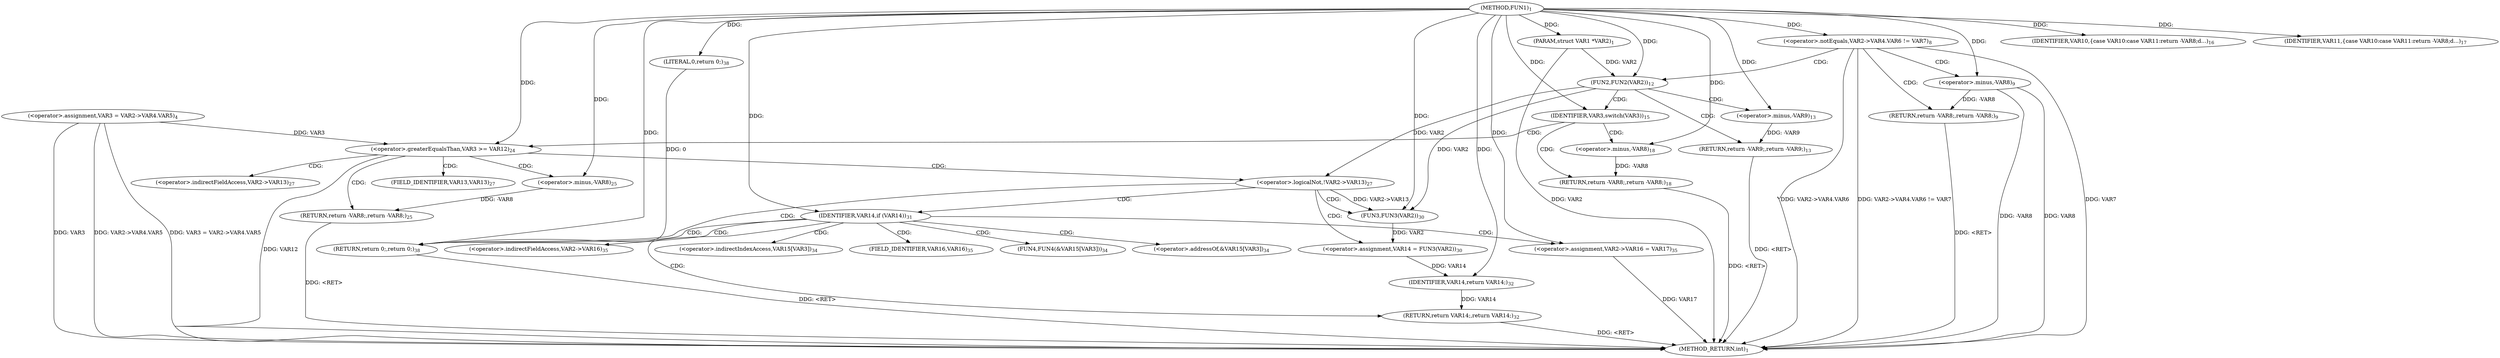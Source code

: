 digraph "FUN1" {  
"8" [label = <(METHOD,FUN1)<SUB>1</SUB>> ]
"86" [label = <(METHOD_RETURN,int)<SUB>1</SUB>> ]
"9" [label = <(PARAM,struct VAR1 *VAR2)<SUB>1</SUB>> ]
"12" [label = <(&lt;operator&gt;.assignment,VAR3 = VAR2-&gt;VAR4.VAR5)<SUB>4</SUB>> ]
"84" [label = <(RETURN,return 0;,return 0;)<SUB>38</SUB>> ]
"20" [label = <(&lt;operator&gt;.notEquals,VAR2-&gt;VAR4.VAR6 != VAR7)<SUB>8</SUB>> ]
"32" [label = <(FUN2,FUN2(VAR2))<SUB>12</SUB>> ]
"39" [label = <(IDENTIFIER,VAR3,switch(VAR3))<SUB>15</SUB>> ]
"51" [label = <(&lt;operator&gt;.greaterEqualsThan,VAR3 &gt;= VAR12)<SUB>24</SUB>> ]
"59" [label = <(&lt;operator&gt;.logicalNot,!VAR2-&gt;VAR13)<SUB>27</SUB>> ]
"85" [label = <(LITERAL,0,return 0;)<SUB>38</SUB>> ]
"28" [label = <(RETURN,return -VAR8;,return -VAR8;)<SUB>9</SUB>> ]
"35" [label = <(RETURN,return -VAR9;,return -VAR9;)<SUB>13</SUB>> ]
"42" [label = <(IDENTIFIER,VAR10,{
	case VAR10:
	case VAR11:
		return -VAR8;

	d...)<SUB>16</SUB>> ]
"44" [label = <(IDENTIFIER,VAR11,{
	case VAR10:
	case VAR11:
		return -VAR8;

	d...)<SUB>17</SUB>> ]
"45" [label = <(RETURN,return -VAR8;,return -VAR8;)<SUB>18</SUB>> ]
"55" [label = <(RETURN,return -VAR8;,return -VAR8;)<SUB>25</SUB>> ]
"65" [label = <(&lt;operator&gt;.assignment,VAR14 = FUN3(VAR2))<SUB>30</SUB>> ]
"74" [label = <(FUN4,FUN4(&amp;VAR15[VAR3]))<SUB>34</SUB>> ]
"79" [label = <(&lt;operator&gt;.assignment,VAR2-&gt;VAR16 = VAR17)<SUB>35</SUB>> ]
"29" [label = <(&lt;operator&gt;.minus,-VAR8)<SUB>9</SUB>> ]
"36" [label = <(&lt;operator&gt;.minus,-VAR9)<SUB>13</SUB>> ]
"46" [label = <(&lt;operator&gt;.minus,-VAR8)<SUB>18</SUB>> ]
"56" [label = <(&lt;operator&gt;.minus,-VAR8)<SUB>25</SUB>> ]
"70" [label = <(IDENTIFIER,VAR14,if (VAR14))<SUB>31</SUB>> ]
"67" [label = <(FUN3,FUN3(VAR2))<SUB>30</SUB>> ]
"72" [label = <(RETURN,return VAR14;,return VAR14;)<SUB>32</SUB>> ]
"73" [label = <(IDENTIFIER,VAR14,return VAR14;)<SUB>32</SUB>> ]
"60" [label = <(&lt;operator&gt;.indirectFieldAccess,VAR2-&gt;VAR13)<SUB>27</SUB>> ]
"62" [label = <(FIELD_IDENTIFIER,VAR13,VAR13)<SUB>27</SUB>> ]
"75" [label = <(&lt;operator&gt;.addressOf,&amp;VAR15[VAR3])<SUB>34</SUB>> ]
"80" [label = <(&lt;operator&gt;.indirectFieldAccess,VAR2-&gt;VAR16)<SUB>35</SUB>> ]
"76" [label = <(&lt;operator&gt;.indirectIndexAccess,VAR15[VAR3])<SUB>34</SUB>> ]
"82" [label = <(FIELD_IDENTIFIER,VAR16,VAR16)<SUB>35</SUB>> ]
  "28" -> "86"  [ label = "DDG: &lt;RET&gt;"] 
  "35" -> "86"  [ label = "DDG: &lt;RET&gt;"] 
  "84" -> "86"  [ label = "DDG: &lt;RET&gt;"] 
  "45" -> "86"  [ label = "DDG: &lt;RET&gt;"] 
  "55" -> "86"  [ label = "DDG: &lt;RET&gt;"] 
  "72" -> "86"  [ label = "DDG: &lt;RET&gt;"] 
  "9" -> "86"  [ label = "DDG: VAR2"] 
  "12" -> "86"  [ label = "DDG: VAR3"] 
  "12" -> "86"  [ label = "DDG: VAR2-&gt;VAR4.VAR5"] 
  "12" -> "86"  [ label = "DDG: VAR3 = VAR2-&gt;VAR4.VAR5"] 
  "20" -> "86"  [ label = "DDG: VAR2-&gt;VAR4.VAR6"] 
  "20" -> "86"  [ label = "DDG: VAR2-&gt;VAR4.VAR6 != VAR7"] 
  "29" -> "86"  [ label = "DDG: VAR8"] 
  "29" -> "86"  [ label = "DDG: -VAR8"] 
  "20" -> "86"  [ label = "DDG: VAR7"] 
  "79" -> "86"  [ label = "DDG: VAR17"] 
  "51" -> "86"  [ label = "DDG: VAR12"] 
  "8" -> "9"  [ label = "DDG: "] 
  "85" -> "84"  [ label = "DDG: 0"] 
  "8" -> "84"  [ label = "DDG: "] 
  "8" -> "39"  [ label = "DDG: "] 
  "8" -> "85"  [ label = "DDG: "] 
  "8" -> "20"  [ label = "DDG: "] 
  "29" -> "28"  [ label = "DDG: -VAR8"] 
  "9" -> "32"  [ label = "DDG: VAR2"] 
  "8" -> "32"  [ label = "DDG: "] 
  "36" -> "35"  [ label = "DDG: -VAR9"] 
  "8" -> "42"  [ label = "DDG: "] 
  "8" -> "44"  [ label = "DDG: "] 
  "46" -> "45"  [ label = "DDG: -VAR8"] 
  "12" -> "51"  [ label = "DDG: VAR3"] 
  "8" -> "51"  [ label = "DDG: "] 
  "56" -> "55"  [ label = "DDG: -VAR8"] 
  "32" -> "59"  [ label = "DDG: VAR2"] 
  "67" -> "65"  [ label = "DDG: VAR2"] 
  "8" -> "79"  [ label = "DDG: "] 
  "8" -> "70"  [ label = "DDG: "] 
  "8" -> "29"  [ label = "DDG: "] 
  "8" -> "36"  [ label = "DDG: "] 
  "8" -> "46"  [ label = "DDG: "] 
  "8" -> "56"  [ label = "DDG: "] 
  "32" -> "67"  [ label = "DDG: VAR2"] 
  "59" -> "67"  [ label = "DDG: VAR2-&gt;VAR13"] 
  "8" -> "67"  [ label = "DDG: "] 
  "73" -> "72"  [ label = "DDG: VAR14"] 
  "65" -> "73"  [ label = "DDG: VAR14"] 
  "8" -> "73"  [ label = "DDG: "] 
  "20" -> "32"  [ label = "CDG: "] 
  "20" -> "28"  [ label = "CDG: "] 
  "20" -> "29"  [ label = "CDG: "] 
  "32" -> "36"  [ label = "CDG: "] 
  "32" -> "35"  [ label = "CDG: "] 
  "32" -> "39"  [ label = "CDG: "] 
  "39" -> "51"  [ label = "CDG: "] 
  "39" -> "46"  [ label = "CDG: "] 
  "39" -> "45"  [ label = "CDG: "] 
  "51" -> "60"  [ label = "CDG: "] 
  "51" -> "56"  [ label = "CDG: "] 
  "51" -> "59"  [ label = "CDG: "] 
  "51" -> "55"  [ label = "CDG: "] 
  "51" -> "62"  [ label = "CDG: "] 
  "59" -> "84"  [ label = "CDG: "] 
  "59" -> "67"  [ label = "CDG: "] 
  "59" -> "70"  [ label = "CDG: "] 
  "59" -> "65"  [ label = "CDG: "] 
  "70" -> "80"  [ label = "CDG: "] 
  "70" -> "75"  [ label = "CDG: "] 
  "70" -> "84"  [ label = "CDG: "] 
  "70" -> "72"  [ label = "CDG: "] 
  "70" -> "74"  [ label = "CDG: "] 
  "70" -> "76"  [ label = "CDG: "] 
  "70" -> "82"  [ label = "CDG: "] 
  "70" -> "79"  [ label = "CDG: "] 
}

